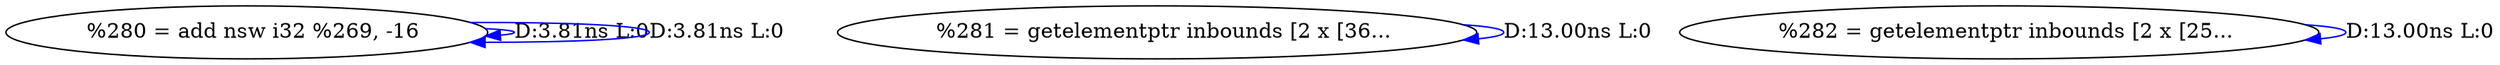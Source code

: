 digraph {
Node0x4134750[label="  %280 = add nsw i32 %269, -16"];
Node0x4134750 -> Node0x4134750[label="D:3.81ns L:0",color=blue];
Node0x4134750 -> Node0x4134750[label="D:3.81ns L:0",color=blue];
Node0x4134890[label="  %281 = getelementptr inbounds [2 x [36..."];
Node0x4134890 -> Node0x4134890[label="D:13.00ns L:0",color=blue];
Node0x41349d0[label="  %282 = getelementptr inbounds [2 x [25..."];
Node0x41349d0 -> Node0x41349d0[label="D:13.00ns L:0",color=blue];
}
